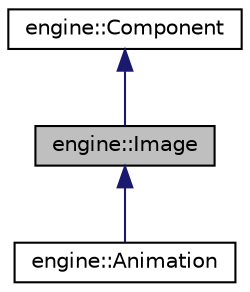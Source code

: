 digraph "engine::Image"
{
  edge [fontname="Helvetica",fontsize="10",labelfontname="Helvetica",labelfontsize="10"];
  node [fontname="Helvetica",fontsize="10",shape=record];
  Node1 [label="engine::Image",height=0.2,width=0.4,color="black", fillcolor="grey75", style="filled", fontcolor="black"];
  Node2 -> Node1 [dir="back",color="midnightblue",fontsize="10",style="solid"];
  Node2 [label="engine::Component",height=0.2,width=0.4,color="black", fillcolor="white", style="filled",URL="$classengine_1_1_component.html",tooltip="A Component class. "];
  Node1 -> Node3 [dir="back",color="midnightblue",fontsize="10",style="solid"];
  Node3 [label="engine::Animation",height=0.2,width=0.4,color="black", fillcolor="white", style="filled",URL="$classengine_1_1_animation.html",tooltip="A Animation class. "];
}
